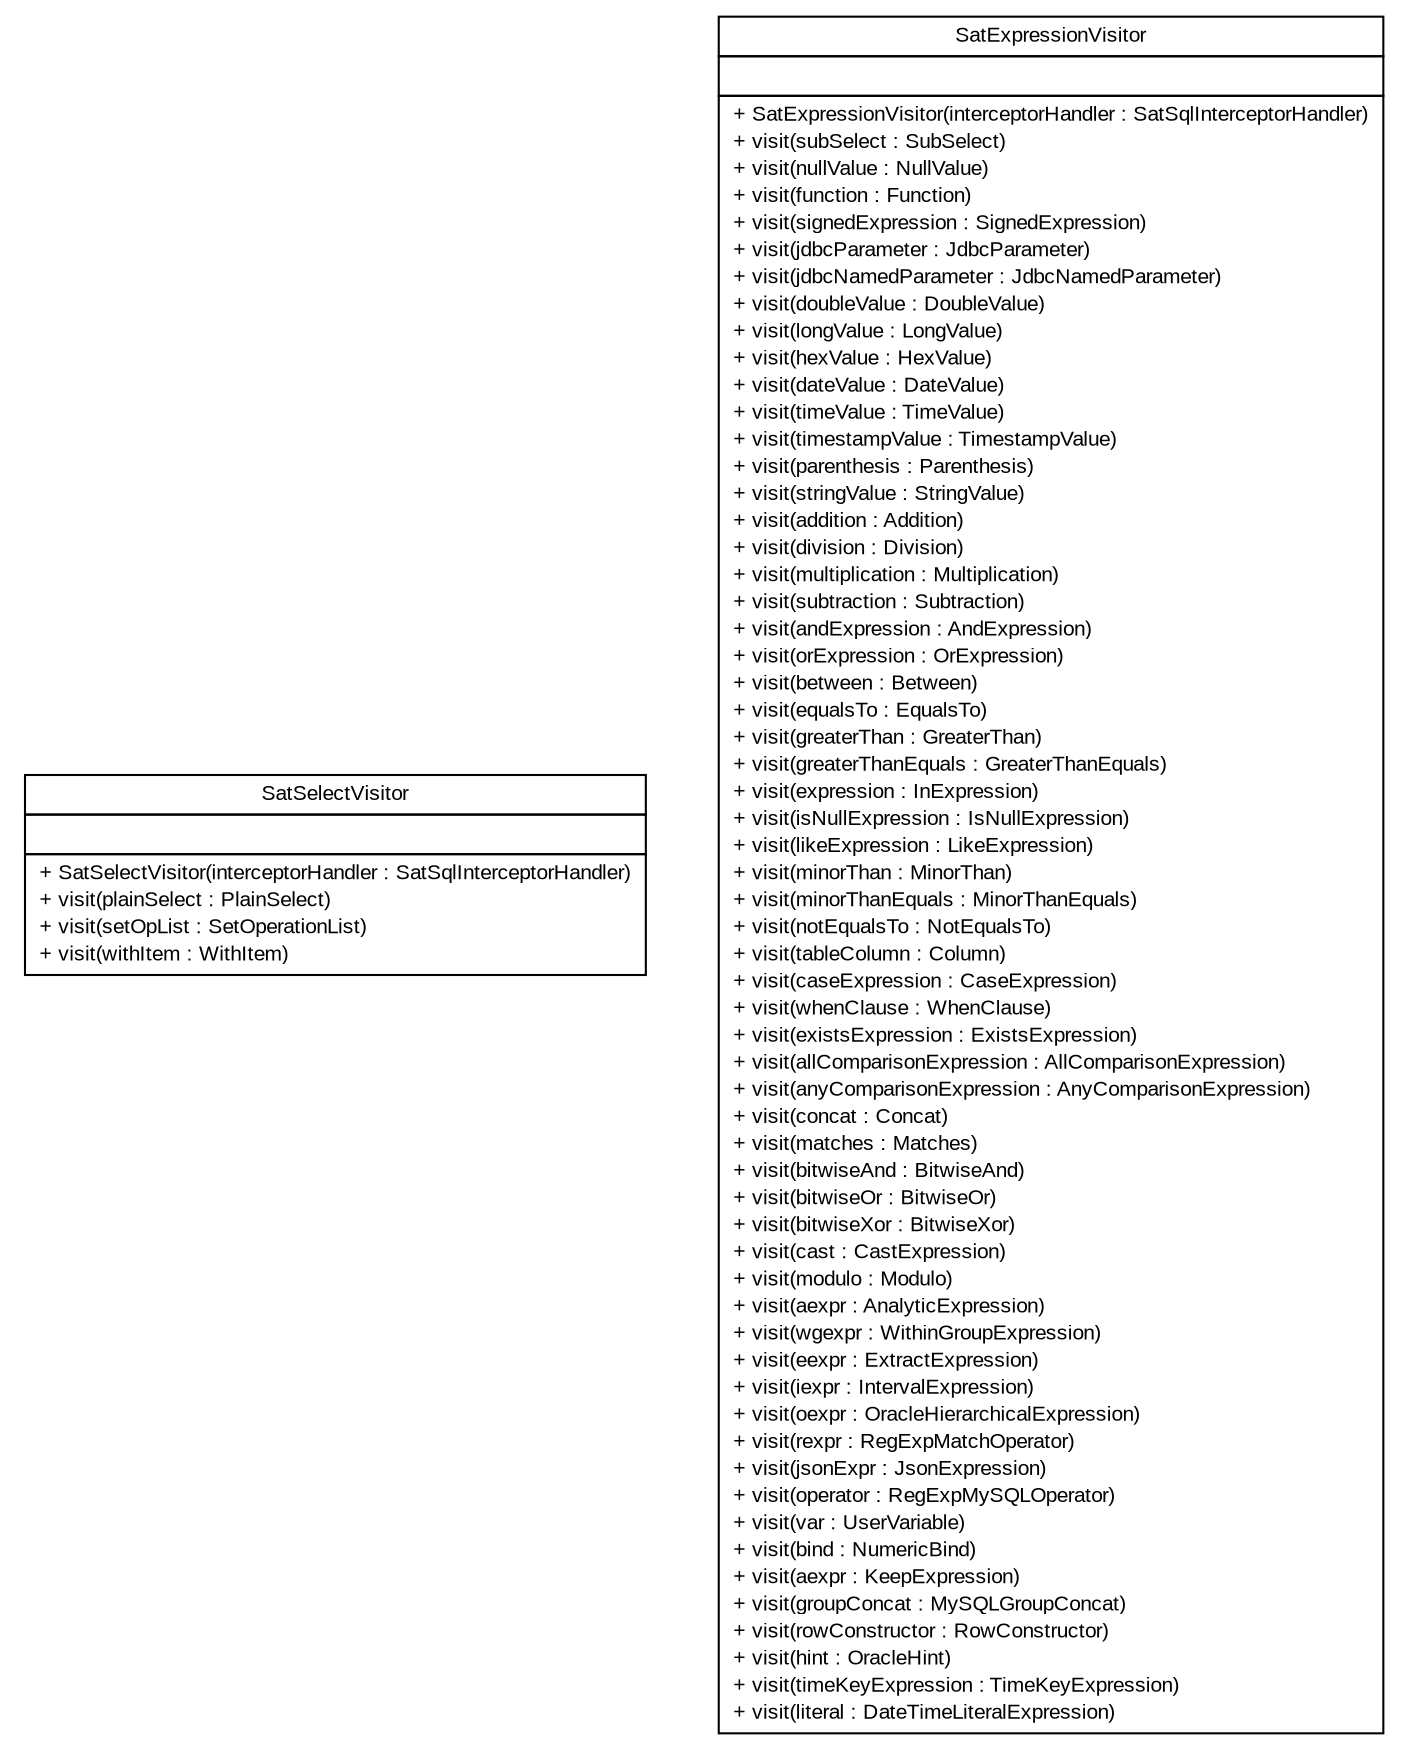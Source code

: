 #!/usr/local/bin/dot
#
# Class diagram 
# Generated by UMLGraph version R5_6 (http://www.umlgraph.org/)
#

digraph G {
	edge [fontname="arial",fontsize=10,labelfontname="arial",labelfontsize=10];
	node [fontname="arial",fontsize=10,shape=plaintext];
	nodesep=0.25;
	ranksep=0.5;
	// br.gov.to.sefaz.persistence.satquery.parser.jsql.visitor.SatSelectVisitor
	c5431 [label=<<table title="br.gov.to.sefaz.persistence.satquery.parser.jsql.visitor.SatSelectVisitor" border="0" cellborder="1" cellspacing="0" cellpadding="2" port="p" href="./SatSelectVisitor.html">
		<tr><td><table border="0" cellspacing="0" cellpadding="1">
<tr><td align="center" balign="center"> SatSelectVisitor </td></tr>
		</table></td></tr>
		<tr><td><table border="0" cellspacing="0" cellpadding="1">
<tr><td align="left" balign="left">  </td></tr>
		</table></td></tr>
		<tr><td><table border="0" cellspacing="0" cellpadding="1">
<tr><td align="left" balign="left"> + SatSelectVisitor(interceptorHandler : SatSqlInterceptorHandler) </td></tr>
<tr><td align="left" balign="left"> + visit(plainSelect : PlainSelect) </td></tr>
<tr><td align="left" balign="left"> + visit(setOpList : SetOperationList) </td></tr>
<tr><td align="left" balign="left"> + visit(withItem : WithItem) </td></tr>
		</table></td></tr>
		</table>>, URL="./SatSelectVisitor.html", fontname="arial", fontcolor="black", fontsize=10.0];
	// br.gov.to.sefaz.persistence.satquery.parser.jsql.visitor.SatExpressionVisitor
	c5432 [label=<<table title="br.gov.to.sefaz.persistence.satquery.parser.jsql.visitor.SatExpressionVisitor" border="0" cellborder="1" cellspacing="0" cellpadding="2" port="p" href="./SatExpressionVisitor.html">
		<tr><td><table border="0" cellspacing="0" cellpadding="1">
<tr><td align="center" balign="center"> SatExpressionVisitor </td></tr>
		</table></td></tr>
		<tr><td><table border="0" cellspacing="0" cellpadding="1">
<tr><td align="left" balign="left">  </td></tr>
		</table></td></tr>
		<tr><td><table border="0" cellspacing="0" cellpadding="1">
<tr><td align="left" balign="left"> + SatExpressionVisitor(interceptorHandler : SatSqlInterceptorHandler) </td></tr>
<tr><td align="left" balign="left"> + visit(subSelect : SubSelect) </td></tr>
<tr><td align="left" balign="left"> + visit(nullValue : NullValue) </td></tr>
<tr><td align="left" balign="left"> + visit(function : Function) </td></tr>
<tr><td align="left" balign="left"> + visit(signedExpression : SignedExpression) </td></tr>
<tr><td align="left" balign="left"> + visit(jdbcParameter : JdbcParameter) </td></tr>
<tr><td align="left" balign="left"> + visit(jdbcNamedParameter : JdbcNamedParameter) </td></tr>
<tr><td align="left" balign="left"> + visit(doubleValue : DoubleValue) </td></tr>
<tr><td align="left" balign="left"> + visit(longValue : LongValue) </td></tr>
<tr><td align="left" balign="left"> + visit(hexValue : HexValue) </td></tr>
<tr><td align="left" balign="left"> + visit(dateValue : DateValue) </td></tr>
<tr><td align="left" balign="left"> + visit(timeValue : TimeValue) </td></tr>
<tr><td align="left" balign="left"> + visit(timestampValue : TimestampValue) </td></tr>
<tr><td align="left" balign="left"> + visit(parenthesis : Parenthesis) </td></tr>
<tr><td align="left" balign="left"> + visit(stringValue : StringValue) </td></tr>
<tr><td align="left" balign="left"> + visit(addition : Addition) </td></tr>
<tr><td align="left" balign="left"> + visit(division : Division) </td></tr>
<tr><td align="left" balign="left"> + visit(multiplication : Multiplication) </td></tr>
<tr><td align="left" balign="left"> + visit(subtraction : Subtraction) </td></tr>
<tr><td align="left" balign="left"> + visit(andExpression : AndExpression) </td></tr>
<tr><td align="left" balign="left"> + visit(orExpression : OrExpression) </td></tr>
<tr><td align="left" balign="left"> + visit(between : Between) </td></tr>
<tr><td align="left" balign="left"> + visit(equalsTo : EqualsTo) </td></tr>
<tr><td align="left" balign="left"> + visit(greaterThan : GreaterThan) </td></tr>
<tr><td align="left" balign="left"> + visit(greaterThanEquals : GreaterThanEquals) </td></tr>
<tr><td align="left" balign="left"> + visit(expression : InExpression) </td></tr>
<tr><td align="left" balign="left"> + visit(isNullExpression : IsNullExpression) </td></tr>
<tr><td align="left" balign="left"> + visit(likeExpression : LikeExpression) </td></tr>
<tr><td align="left" balign="left"> + visit(minorThan : MinorThan) </td></tr>
<tr><td align="left" balign="left"> + visit(minorThanEquals : MinorThanEquals) </td></tr>
<tr><td align="left" balign="left"> + visit(notEqualsTo : NotEqualsTo) </td></tr>
<tr><td align="left" balign="left"> + visit(tableColumn : Column) </td></tr>
<tr><td align="left" balign="left"> + visit(caseExpression : CaseExpression) </td></tr>
<tr><td align="left" balign="left"> + visit(whenClause : WhenClause) </td></tr>
<tr><td align="left" balign="left"> + visit(existsExpression : ExistsExpression) </td></tr>
<tr><td align="left" balign="left"> + visit(allComparisonExpression : AllComparisonExpression) </td></tr>
<tr><td align="left" balign="left"> + visit(anyComparisonExpression : AnyComparisonExpression) </td></tr>
<tr><td align="left" balign="left"> + visit(concat : Concat) </td></tr>
<tr><td align="left" balign="left"> + visit(matches : Matches) </td></tr>
<tr><td align="left" balign="left"> + visit(bitwiseAnd : BitwiseAnd) </td></tr>
<tr><td align="left" balign="left"> + visit(bitwiseOr : BitwiseOr) </td></tr>
<tr><td align="left" balign="left"> + visit(bitwiseXor : BitwiseXor) </td></tr>
<tr><td align="left" balign="left"> + visit(cast : CastExpression) </td></tr>
<tr><td align="left" balign="left"> + visit(modulo : Modulo) </td></tr>
<tr><td align="left" balign="left"> + visit(aexpr : AnalyticExpression) </td></tr>
<tr><td align="left" balign="left"> + visit(wgexpr : WithinGroupExpression) </td></tr>
<tr><td align="left" balign="left"> + visit(eexpr : ExtractExpression) </td></tr>
<tr><td align="left" balign="left"> + visit(iexpr : IntervalExpression) </td></tr>
<tr><td align="left" balign="left"> + visit(oexpr : OracleHierarchicalExpression) </td></tr>
<tr><td align="left" balign="left"> + visit(rexpr : RegExpMatchOperator) </td></tr>
<tr><td align="left" balign="left"> + visit(jsonExpr : JsonExpression) </td></tr>
<tr><td align="left" balign="left"> + visit(operator : RegExpMySQLOperator) </td></tr>
<tr><td align="left" balign="left"> + visit(var : UserVariable) </td></tr>
<tr><td align="left" balign="left"> + visit(bind : NumericBind) </td></tr>
<tr><td align="left" balign="left"> + visit(aexpr : KeepExpression) </td></tr>
<tr><td align="left" balign="left"> + visit(groupConcat : MySQLGroupConcat) </td></tr>
<tr><td align="left" balign="left"> + visit(rowConstructor : RowConstructor) </td></tr>
<tr><td align="left" balign="left"> + visit(hint : OracleHint) </td></tr>
<tr><td align="left" balign="left"> + visit(timeKeyExpression : TimeKeyExpression) </td></tr>
<tr><td align="left" balign="left"> + visit(literal : DateTimeLiteralExpression) </td></tr>
		</table></td></tr>
		</table>>, URL="./SatExpressionVisitor.html", fontname="arial", fontcolor="black", fontsize=10.0];
}

